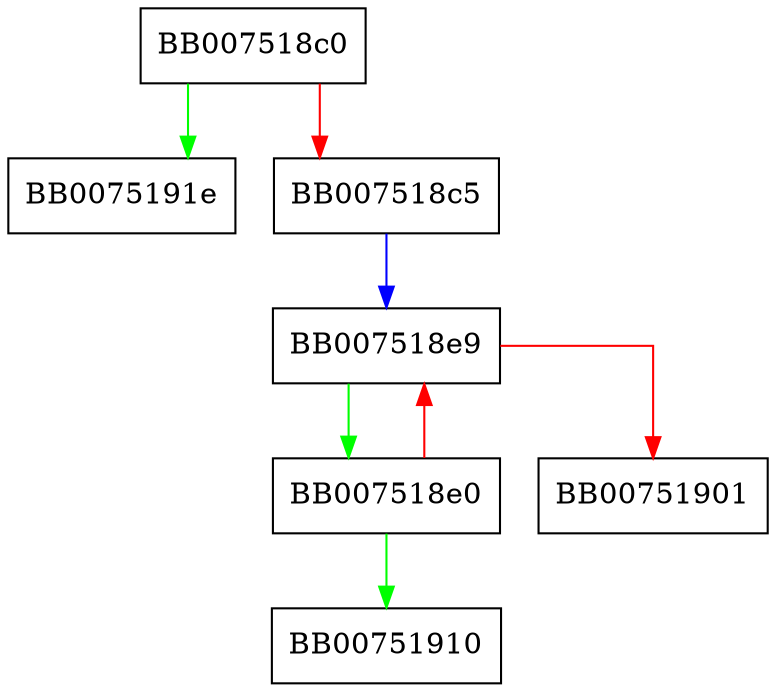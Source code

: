digraph ossl_ec_GF2m_simple_points_make_affine {
  node [shape="box"];
  graph [splines=ortho];
  BB007518c0 -> BB0075191e [color="green"];
  BB007518c0 -> BB007518c5 [color="red"];
  BB007518c5 -> BB007518e9 [color="blue"];
  BB007518e0 -> BB00751910 [color="green"];
  BB007518e0 -> BB007518e9 [color="red"];
  BB007518e9 -> BB007518e0 [color="green"];
  BB007518e9 -> BB00751901 [color="red"];
}
